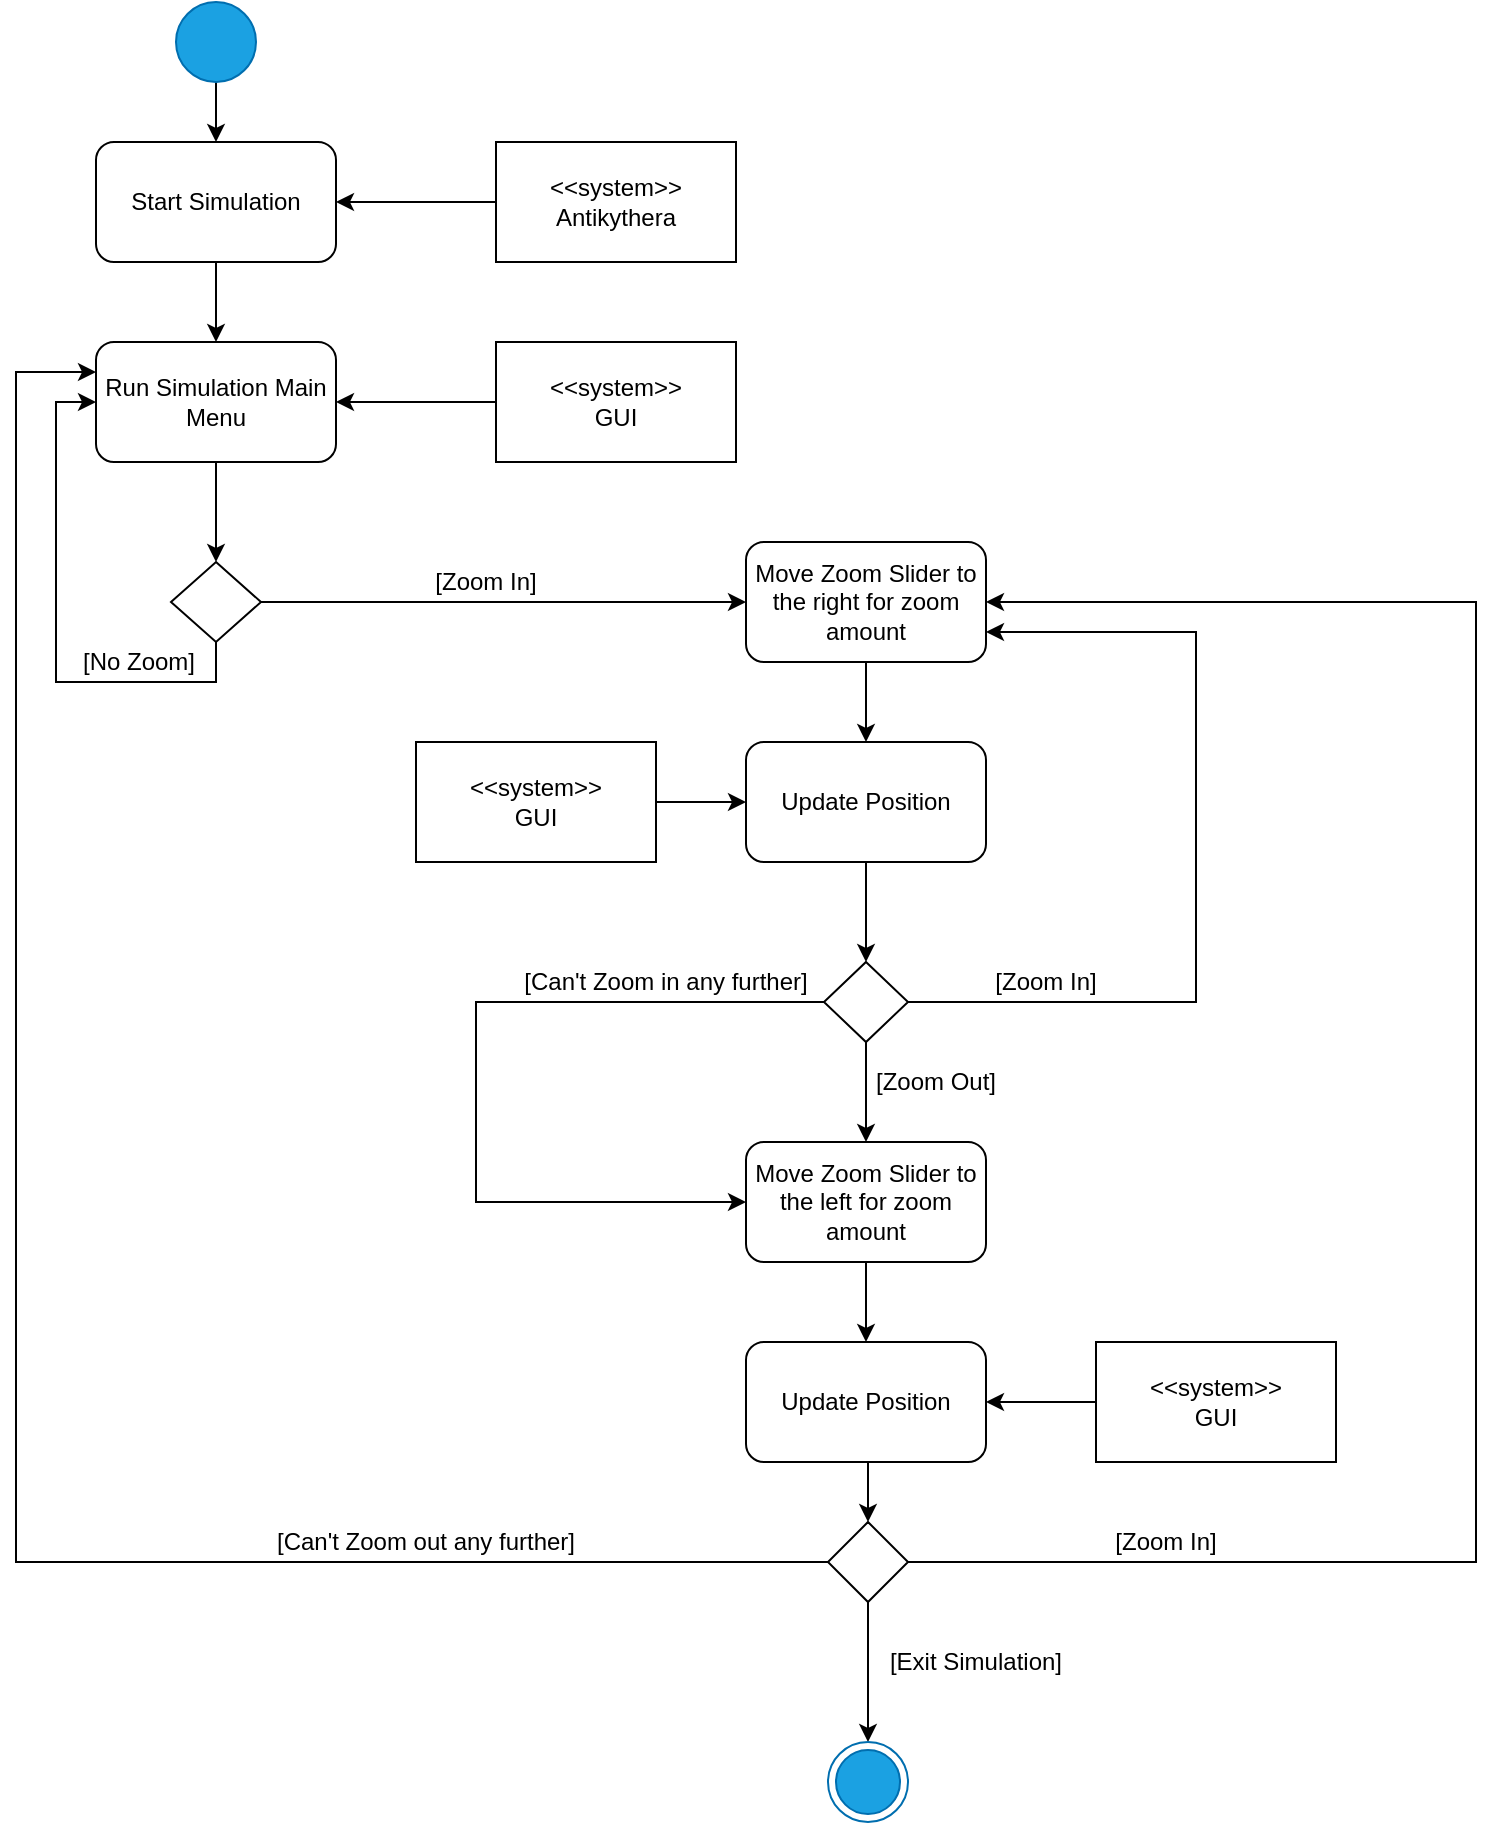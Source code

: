 <mxfile version="13.3.0" type="github">
  <diagram id="jAA-w-9w1YmCEvQKBKFw" name="Page-1">
    <mxGraphModel dx="1422" dy="762" grid="1" gridSize="10" guides="1" tooltips="1" connect="1" arrows="1" fold="1" page="1" pageScale="1" pageWidth="850" pageHeight="1100" math="0" shadow="0">
      <root>
        <mxCell id="0" />
        <mxCell id="1" parent="0" />
        <mxCell id="yD7dUUptE7uX5ube1N9s-4" style="edgeStyle=orthogonalEdgeStyle;rounded=0;orthogonalLoop=1;jettySize=auto;html=1;exitX=0.5;exitY=1;exitDx=0;exitDy=0;entryX=0.5;entryY=0;entryDx=0;entryDy=0;" edge="1" parent="1" source="yD7dUUptE7uX5ube1N9s-1" target="yD7dUUptE7uX5ube1N9s-2">
          <mxGeometry relative="1" as="geometry" />
        </mxCell>
        <mxCell id="yD7dUUptE7uX5ube1N9s-1" value="" style="ellipse;whiteSpace=wrap;html=1;aspect=fixed;fillColor=#1ba1e2;strokeColor=#006EAF;fontColor=#ffffff;" vertex="1" parent="1">
          <mxGeometry x="140" y="40" width="40" height="40" as="geometry" />
        </mxCell>
        <mxCell id="yD7dUUptE7uX5ube1N9s-11" style="edgeStyle=orthogonalEdgeStyle;rounded=0;orthogonalLoop=1;jettySize=auto;html=1;exitX=0.5;exitY=1;exitDx=0;exitDy=0;entryX=0.5;entryY=0;entryDx=0;entryDy=0;" edge="1" parent="1" source="yD7dUUptE7uX5ube1N9s-2" target="yD7dUUptE7uX5ube1N9s-9">
          <mxGeometry relative="1" as="geometry" />
        </mxCell>
        <mxCell id="yD7dUUptE7uX5ube1N9s-2" value="Start Simulation" style="rounded=1;whiteSpace=wrap;html=1;" vertex="1" parent="1">
          <mxGeometry x="100" y="110" width="120" height="60" as="geometry" />
        </mxCell>
        <mxCell id="yD7dUUptE7uX5ube1N9s-6" style="edgeStyle=orthogonalEdgeStyle;rounded=0;orthogonalLoop=1;jettySize=auto;html=1;exitX=0;exitY=0.5;exitDx=0;exitDy=0;entryX=1;entryY=0.5;entryDx=0;entryDy=0;" edge="1" parent="1" source="yD7dUUptE7uX5ube1N9s-5" target="yD7dUUptE7uX5ube1N9s-2">
          <mxGeometry relative="1" as="geometry" />
        </mxCell>
        <mxCell id="yD7dUUptE7uX5ube1N9s-5" value="&amp;lt;&amp;lt;system&amp;gt;&amp;gt;&lt;br&gt;Antikythera" style="rounded=0;whiteSpace=wrap;html=1;" vertex="1" parent="1">
          <mxGeometry x="300" y="110" width="120" height="60" as="geometry" />
        </mxCell>
        <mxCell id="yD7dUUptE7uX5ube1N9s-17" style="edgeStyle=orthogonalEdgeStyle;rounded=0;orthogonalLoop=1;jettySize=auto;html=1;exitX=0.5;exitY=1;exitDx=0;exitDy=0;entryX=0.5;entryY=0;entryDx=0;entryDy=0;" edge="1" parent="1" source="yD7dUUptE7uX5ube1N9s-9" target="yD7dUUptE7uX5ube1N9s-14">
          <mxGeometry relative="1" as="geometry" />
        </mxCell>
        <mxCell id="yD7dUUptE7uX5ube1N9s-9" value="Run Simulation Main Menu" style="rounded=1;whiteSpace=wrap;html=1;" vertex="1" parent="1">
          <mxGeometry x="100" y="210" width="120" height="60" as="geometry" />
        </mxCell>
        <mxCell id="yD7dUUptE7uX5ube1N9s-13" style="edgeStyle=orthogonalEdgeStyle;rounded=0;orthogonalLoop=1;jettySize=auto;html=1;exitX=0;exitY=0.5;exitDx=0;exitDy=0;entryX=1;entryY=0.5;entryDx=0;entryDy=0;" edge="1" parent="1" source="yD7dUUptE7uX5ube1N9s-12" target="yD7dUUptE7uX5ube1N9s-9">
          <mxGeometry relative="1" as="geometry" />
        </mxCell>
        <mxCell id="yD7dUUptE7uX5ube1N9s-12" value="&amp;lt;&amp;lt;system&amp;gt;&amp;gt;&lt;br&gt;GUI" style="rounded=0;whiteSpace=wrap;html=1;" vertex="1" parent="1">
          <mxGeometry x="300" y="210" width="120" height="60" as="geometry" />
        </mxCell>
        <mxCell id="yD7dUUptE7uX5ube1N9s-19" style="edgeStyle=orthogonalEdgeStyle;rounded=0;orthogonalLoop=1;jettySize=auto;html=1;exitX=1;exitY=0.5;exitDx=0;exitDy=0;entryX=0;entryY=0.5;entryDx=0;entryDy=0;" edge="1" parent="1" source="yD7dUUptE7uX5ube1N9s-14" target="yD7dUUptE7uX5ube1N9s-18">
          <mxGeometry relative="1" as="geometry" />
        </mxCell>
        <mxCell id="yD7dUUptE7uX5ube1N9s-21" style="edgeStyle=orthogonalEdgeStyle;rounded=0;orthogonalLoop=1;jettySize=auto;html=1;exitX=0.5;exitY=1;exitDx=0;exitDy=0;entryX=0;entryY=0.5;entryDx=0;entryDy=0;" edge="1" parent="1" source="yD7dUUptE7uX5ube1N9s-14" target="yD7dUUptE7uX5ube1N9s-9">
          <mxGeometry relative="1" as="geometry" />
        </mxCell>
        <mxCell id="yD7dUUptE7uX5ube1N9s-14" value="" style="rhombus;whiteSpace=wrap;html=1;" vertex="1" parent="1">
          <mxGeometry x="137.5" y="320" width="45" height="40" as="geometry" />
        </mxCell>
        <mxCell id="yD7dUUptE7uX5ube1N9s-25" style="edgeStyle=orthogonalEdgeStyle;rounded=0;orthogonalLoop=1;jettySize=auto;html=1;exitX=0.5;exitY=1;exitDx=0;exitDy=0;entryX=0.5;entryY=0;entryDx=0;entryDy=0;" edge="1" parent="1" source="yD7dUUptE7uX5ube1N9s-18" target="yD7dUUptE7uX5ube1N9s-24">
          <mxGeometry relative="1" as="geometry" />
        </mxCell>
        <mxCell id="yD7dUUptE7uX5ube1N9s-18" value="Move Zoom Slider to the right for zoom amount" style="rounded=1;whiteSpace=wrap;html=1;" vertex="1" parent="1">
          <mxGeometry x="425" y="310" width="120" height="60" as="geometry" />
        </mxCell>
        <mxCell id="yD7dUUptE7uX5ube1N9s-20" value="[Zoom In]" style="text;html=1;strokeColor=none;fillColor=none;align=center;verticalAlign=middle;whiteSpace=wrap;rounded=0;" vertex="1" parent="1">
          <mxGeometry x="260" y="320" width="70" height="20" as="geometry" />
        </mxCell>
        <mxCell id="yD7dUUptE7uX5ube1N9s-22" value="[No Zoom]" style="text;html=1;strokeColor=none;fillColor=none;align=center;verticalAlign=middle;whiteSpace=wrap;rounded=0;" vertex="1" parent="1">
          <mxGeometry x="90" y="360" width="62.5" height="20" as="geometry" />
        </mxCell>
        <mxCell id="yD7dUUptE7uX5ube1N9s-29" style="edgeStyle=orthogonalEdgeStyle;rounded=0;orthogonalLoop=1;jettySize=auto;html=1;exitX=0.5;exitY=1;exitDx=0;exitDy=0;entryX=0.5;entryY=0;entryDx=0;entryDy=0;" edge="1" parent="1" source="yD7dUUptE7uX5ube1N9s-24" target="yD7dUUptE7uX5ube1N9s-28">
          <mxGeometry relative="1" as="geometry" />
        </mxCell>
        <mxCell id="yD7dUUptE7uX5ube1N9s-24" value="Update Position" style="rounded=1;whiteSpace=wrap;html=1;" vertex="1" parent="1">
          <mxGeometry x="425" y="410" width="120" height="60" as="geometry" />
        </mxCell>
        <mxCell id="yD7dUUptE7uX5ube1N9s-27" style="edgeStyle=orthogonalEdgeStyle;rounded=0;orthogonalLoop=1;jettySize=auto;html=1;exitX=1;exitY=0.5;exitDx=0;exitDy=0;entryX=0;entryY=0.5;entryDx=0;entryDy=0;" edge="1" parent="1" source="yD7dUUptE7uX5ube1N9s-26" target="yD7dUUptE7uX5ube1N9s-24">
          <mxGeometry relative="1" as="geometry" />
        </mxCell>
        <mxCell id="yD7dUUptE7uX5ube1N9s-26" value="&amp;lt;&amp;lt;system&amp;gt;&amp;gt;&lt;br&gt;GUI" style="rounded=0;whiteSpace=wrap;html=1;" vertex="1" parent="1">
          <mxGeometry x="260" y="410" width="120" height="60" as="geometry" />
        </mxCell>
        <mxCell id="yD7dUUptE7uX5ube1N9s-30" style="edgeStyle=orthogonalEdgeStyle;rounded=0;orthogonalLoop=1;jettySize=auto;html=1;exitX=1;exitY=0.5;exitDx=0;exitDy=0;entryX=1;entryY=0.75;entryDx=0;entryDy=0;" edge="1" parent="1" source="yD7dUUptE7uX5ube1N9s-28" target="yD7dUUptE7uX5ube1N9s-18">
          <mxGeometry relative="1" as="geometry">
            <mxPoint x="580" y="340" as="targetPoint" />
            <Array as="points">
              <mxPoint x="650" y="540" />
              <mxPoint x="650" y="355" />
            </Array>
          </mxGeometry>
        </mxCell>
        <mxCell id="yD7dUUptE7uX5ube1N9s-34" style="edgeStyle=orthogonalEdgeStyle;rounded=0;orthogonalLoop=1;jettySize=auto;html=1;exitX=0.5;exitY=1;exitDx=0;exitDy=0;" edge="1" parent="1" source="yD7dUUptE7uX5ube1N9s-28" target="yD7dUUptE7uX5ube1N9s-33">
          <mxGeometry relative="1" as="geometry" />
        </mxCell>
        <mxCell id="yD7dUUptE7uX5ube1N9s-41" style="edgeStyle=orthogonalEdgeStyle;rounded=0;orthogonalLoop=1;jettySize=auto;html=1;exitX=0;exitY=0.5;exitDx=0;exitDy=0;entryX=0;entryY=0.5;entryDx=0;entryDy=0;" edge="1" parent="1" source="yD7dUUptE7uX5ube1N9s-28" target="yD7dUUptE7uX5ube1N9s-33">
          <mxGeometry relative="1" as="geometry">
            <Array as="points">
              <mxPoint x="290" y="540" />
              <mxPoint x="290" y="640" />
            </Array>
          </mxGeometry>
        </mxCell>
        <mxCell id="yD7dUUptE7uX5ube1N9s-28" value="" style="rhombus;whiteSpace=wrap;html=1;" vertex="1" parent="1">
          <mxGeometry x="464" y="520" width="42" height="40" as="geometry" />
        </mxCell>
        <mxCell id="yD7dUUptE7uX5ube1N9s-31" value="[Zoom In]" style="text;html=1;strokeColor=none;fillColor=none;align=center;verticalAlign=middle;whiteSpace=wrap;rounded=0;" vertex="1" parent="1">
          <mxGeometry x="545" y="520" width="60" height="20" as="geometry" />
        </mxCell>
        <mxCell id="yD7dUUptE7uX5ube1N9s-38" style="edgeStyle=orthogonalEdgeStyle;rounded=0;orthogonalLoop=1;jettySize=auto;html=1;exitX=0.5;exitY=1;exitDx=0;exitDy=0;entryX=0.5;entryY=0;entryDx=0;entryDy=0;" edge="1" parent="1" source="yD7dUUptE7uX5ube1N9s-33" target="yD7dUUptE7uX5ube1N9s-37">
          <mxGeometry relative="1" as="geometry" />
        </mxCell>
        <mxCell id="yD7dUUptE7uX5ube1N9s-33" value="&lt;span&gt;Move Zoom Slider to the left for zoom amount&lt;/span&gt;" style="rounded=1;whiteSpace=wrap;html=1;" vertex="1" parent="1">
          <mxGeometry x="425" y="610" width="120" height="60" as="geometry" />
        </mxCell>
        <mxCell id="yD7dUUptE7uX5ube1N9s-35" value="[Zoom Out]" style="text;html=1;strokeColor=none;fillColor=none;align=center;verticalAlign=middle;whiteSpace=wrap;rounded=0;" vertex="1" parent="1">
          <mxGeometry x="480" y="570" width="80" height="20" as="geometry" />
        </mxCell>
        <mxCell id="yD7dUUptE7uX5ube1N9s-43" style="edgeStyle=orthogonalEdgeStyle;rounded=0;orthogonalLoop=1;jettySize=auto;html=1;exitX=0.5;exitY=1;exitDx=0;exitDy=0;entryX=0.5;entryY=0;entryDx=0;entryDy=0;" edge="1" parent="1" source="yD7dUUptE7uX5ube1N9s-37" target="yD7dUUptE7uX5ube1N9s-42">
          <mxGeometry relative="1" as="geometry" />
        </mxCell>
        <mxCell id="yD7dUUptE7uX5ube1N9s-37" value="Update Position" style="rounded=1;whiteSpace=wrap;html=1;" vertex="1" parent="1">
          <mxGeometry x="425" y="710" width="120" height="60" as="geometry" />
        </mxCell>
        <mxCell id="yD7dUUptE7uX5ube1N9s-40" style="edgeStyle=orthogonalEdgeStyle;rounded=0;orthogonalLoop=1;jettySize=auto;html=1;entryX=1;entryY=0.5;entryDx=0;entryDy=0;" edge="1" parent="1" source="yD7dUUptE7uX5ube1N9s-39" target="yD7dUUptE7uX5ube1N9s-37">
          <mxGeometry relative="1" as="geometry" />
        </mxCell>
        <mxCell id="yD7dUUptE7uX5ube1N9s-39" value="&amp;lt;&amp;lt;system&amp;gt;&amp;gt;&lt;br&gt;GUI" style="rounded=0;whiteSpace=wrap;html=1;" vertex="1" parent="1">
          <mxGeometry x="600" y="710" width="120" height="60" as="geometry" />
        </mxCell>
        <mxCell id="yD7dUUptE7uX5ube1N9s-44" style="edgeStyle=orthogonalEdgeStyle;rounded=0;orthogonalLoop=1;jettySize=auto;html=1;exitX=0;exitY=0.5;exitDx=0;exitDy=0;entryX=0;entryY=0.25;entryDx=0;entryDy=0;" edge="1" parent="1" source="yD7dUUptE7uX5ube1N9s-42" target="yD7dUUptE7uX5ube1N9s-9">
          <mxGeometry relative="1" as="geometry">
            <Array as="points">
              <mxPoint x="60" y="820" />
              <mxPoint x="60" y="225" />
            </Array>
          </mxGeometry>
        </mxCell>
        <mxCell id="yD7dUUptE7uX5ube1N9s-47" style="edgeStyle=orthogonalEdgeStyle;rounded=0;orthogonalLoop=1;jettySize=auto;html=1;exitX=1;exitY=0.5;exitDx=0;exitDy=0;entryX=1;entryY=0.5;entryDx=0;entryDy=0;" edge="1" parent="1" source="yD7dUUptE7uX5ube1N9s-42" target="yD7dUUptE7uX5ube1N9s-18">
          <mxGeometry relative="1" as="geometry">
            <mxPoint x="630" y="310" as="targetPoint" />
            <Array as="points">
              <mxPoint x="790" y="820" />
              <mxPoint x="790" y="340" />
            </Array>
          </mxGeometry>
        </mxCell>
        <mxCell id="yD7dUUptE7uX5ube1N9s-51" style="edgeStyle=orthogonalEdgeStyle;rounded=0;orthogonalLoop=1;jettySize=auto;html=1;exitX=0.5;exitY=1;exitDx=0;exitDy=0;entryX=0.5;entryY=0;entryDx=0;entryDy=0;" edge="1" parent="1" source="yD7dUUptE7uX5ube1N9s-42" target="yD7dUUptE7uX5ube1N9s-49">
          <mxGeometry relative="1" as="geometry" />
        </mxCell>
        <mxCell id="yD7dUUptE7uX5ube1N9s-42" value="" style="rhombus;whiteSpace=wrap;html=1;" vertex="1" parent="1">
          <mxGeometry x="466" y="800" width="40" height="40" as="geometry" />
        </mxCell>
        <mxCell id="yD7dUUptE7uX5ube1N9s-45" value="[Can&#39;t Zoom in any further]" style="text;html=1;strokeColor=none;fillColor=none;align=center;verticalAlign=middle;whiteSpace=wrap;rounded=0;" vertex="1" parent="1">
          <mxGeometry x="300" y="520" width="170" height="20" as="geometry" />
        </mxCell>
        <mxCell id="yD7dUUptE7uX5ube1N9s-46" value="[Can&#39;t Zoom out any further]" style="text;html=1;strokeColor=none;fillColor=none;align=center;verticalAlign=middle;whiteSpace=wrap;rounded=0;" vertex="1" parent="1">
          <mxGeometry x="180" y="800" width="170" height="20" as="geometry" />
        </mxCell>
        <mxCell id="yD7dUUptE7uX5ube1N9s-48" value="[Zoom In]" style="text;html=1;strokeColor=none;fillColor=none;align=center;verticalAlign=middle;whiteSpace=wrap;rounded=0;" vertex="1" parent="1">
          <mxGeometry x="600" y="800" width="70" height="20" as="geometry" />
        </mxCell>
        <mxCell id="yD7dUUptE7uX5ube1N9s-49" value="" style="ellipse;html=1;shape=endState;fillColor=#1ba1e2;strokeColor=#006EAF;fontColor=#ffffff;" vertex="1" parent="1">
          <mxGeometry x="466" y="910" width="40" height="40" as="geometry" />
        </mxCell>
        <mxCell id="yD7dUUptE7uX5ube1N9s-52" value="[Exit Simulation]" style="text;html=1;strokeColor=none;fillColor=none;align=center;verticalAlign=middle;whiteSpace=wrap;rounded=0;" vertex="1" parent="1">
          <mxGeometry x="490" y="860" width="100" height="20" as="geometry" />
        </mxCell>
      </root>
    </mxGraphModel>
  </diagram>
</mxfile>
